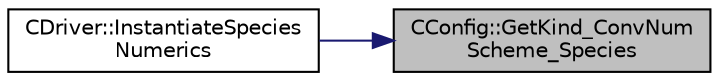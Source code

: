 digraph "CConfig::GetKind_ConvNumScheme_Species"
{
 // LATEX_PDF_SIZE
  edge [fontname="Helvetica",fontsize="10",labelfontname="Helvetica",labelfontsize="10"];
  node [fontname="Helvetica",fontsize="10",shape=record];
  rankdir="RL";
  Node1 [label="CConfig::GetKind_ConvNum\lScheme_Species",height=0.2,width=0.4,color="black", fillcolor="grey75", style="filled", fontcolor="black",tooltip="Get the kind of convective numerical scheme for the Species equations (upwind)."];
  Node1 -> Node2 [dir="back",color="midnightblue",fontsize="10",style="solid",fontname="Helvetica"];
  Node2 [label="CDriver::InstantiateSpecies\lNumerics",height=0.2,width=0.4,color="black", fillcolor="white", style="filled",URL="$classCDriver.html#aafbb91232ec4106d2bb92e6cde323dff",tooltip="Helper to instantiate species transport numerics specialized for different flow solvers."];
}
